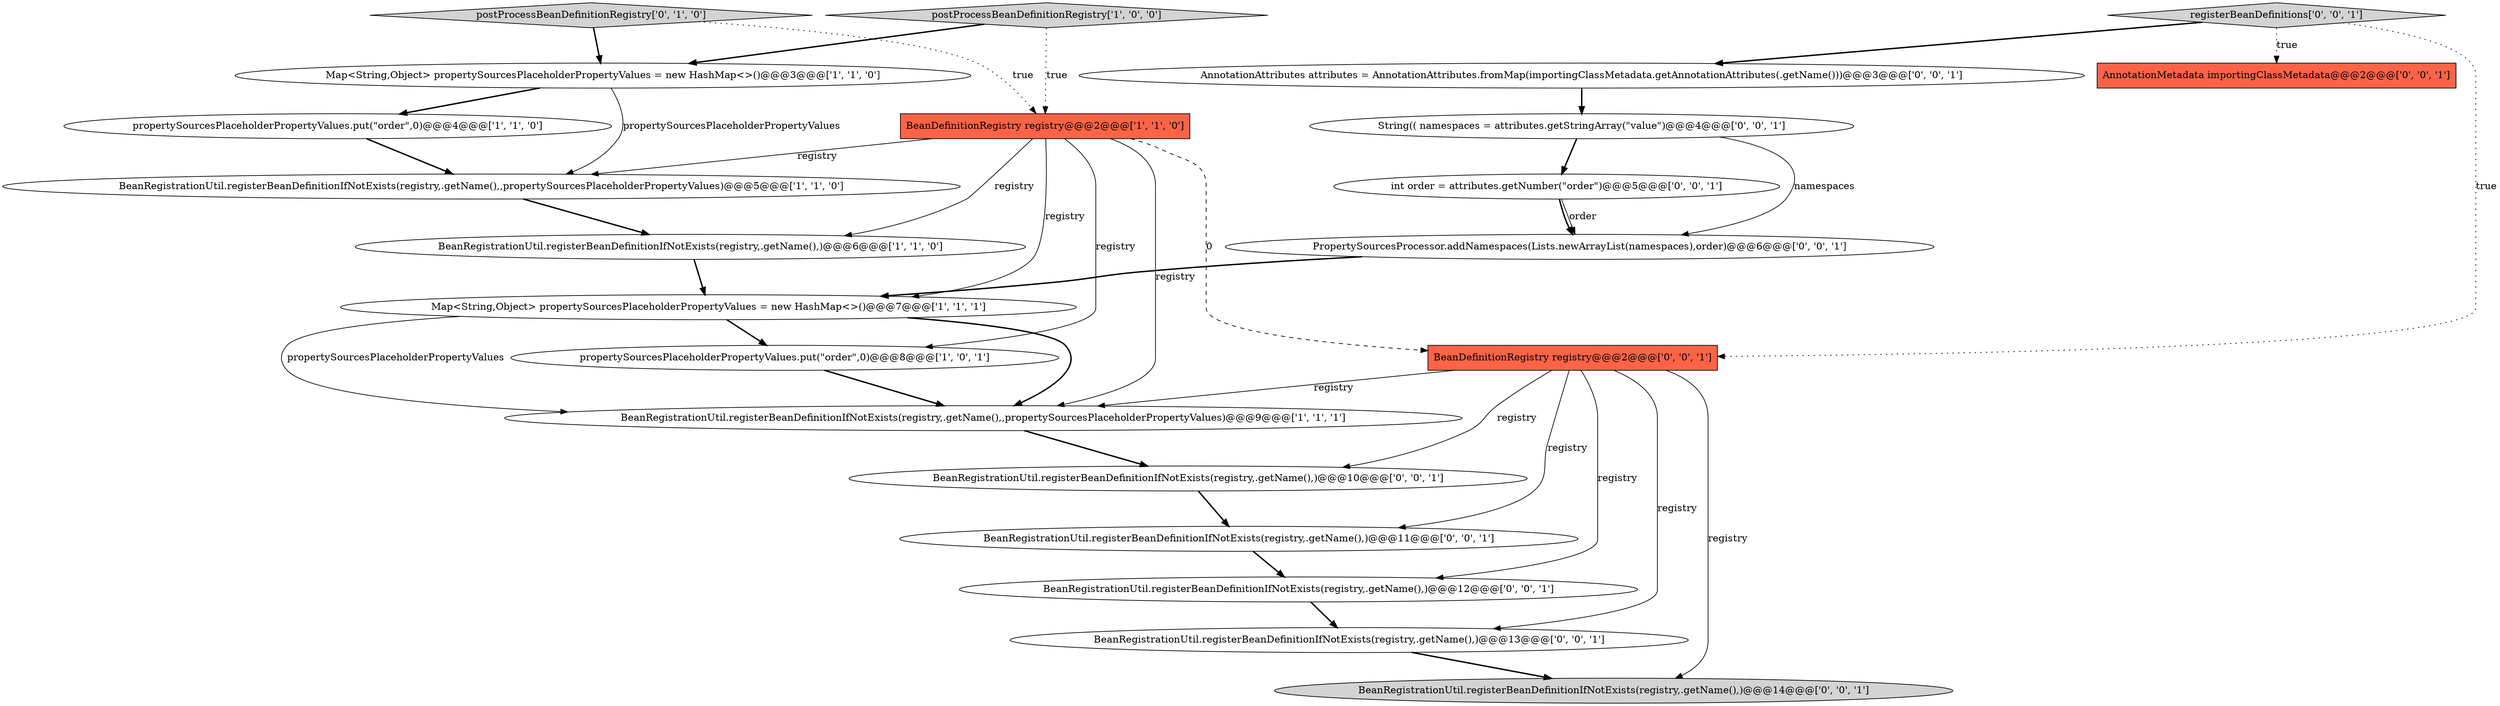 digraph {
15 [style = filled, label = "int order = attributes.getNumber(\"order\")@@@5@@@['0', '0', '1']", fillcolor = white, shape = ellipse image = "AAA0AAABBB3BBB"];
6 [style = filled, label = "propertySourcesPlaceholderPropertyValues.put(\"order\",0)@@@4@@@['1', '1', '0']", fillcolor = white, shape = ellipse image = "AAA0AAABBB1BBB"];
3 [style = filled, label = "BeanDefinitionRegistry registry@@@2@@@['1', '1', '0']", fillcolor = tomato, shape = box image = "AAA0AAABBB1BBB"];
2 [style = filled, label = "BeanRegistrationUtil.registerBeanDefinitionIfNotExists(registry,.getName(),,propertySourcesPlaceholderPropertyValues)@@@5@@@['1', '1', '0']", fillcolor = white, shape = ellipse image = "AAA0AAABBB1BBB"];
13 [style = filled, label = "BeanRegistrationUtil.registerBeanDefinitionIfNotExists(registry,.getName(),)@@@10@@@['0', '0', '1']", fillcolor = white, shape = ellipse image = "AAA0AAABBB3BBB"];
14 [style = filled, label = "BeanRegistrationUtil.registerBeanDefinitionIfNotExists(registry,.getName(),)@@@12@@@['0', '0', '1']", fillcolor = white, shape = ellipse image = "AAA0AAABBB3BBB"];
20 [style = filled, label = "registerBeanDefinitions['0', '0', '1']", fillcolor = lightgray, shape = diamond image = "AAA0AAABBB3BBB"];
8 [style = filled, label = "propertySourcesPlaceholderPropertyValues.put(\"order\",0)@@@8@@@['1', '0', '1']", fillcolor = white, shape = ellipse image = "AAA0AAABBB1BBB"];
9 [style = filled, label = "postProcessBeanDefinitionRegistry['0', '1', '0']", fillcolor = lightgray, shape = diamond image = "AAA0AAABBB2BBB"];
11 [style = filled, label = "AnnotationMetadata importingClassMetadata@@@2@@@['0', '0', '1']", fillcolor = tomato, shape = box image = "AAA0AAABBB3BBB"];
21 [style = filled, label = "BeanDefinitionRegistry registry@@@2@@@['0', '0', '1']", fillcolor = tomato, shape = box image = "AAA0AAABBB3BBB"];
10 [style = filled, label = "BeanRegistrationUtil.registerBeanDefinitionIfNotExists(registry,.getName(),)@@@11@@@['0', '0', '1']", fillcolor = white, shape = ellipse image = "AAA0AAABBB3BBB"];
16 [style = filled, label = "BeanRegistrationUtil.registerBeanDefinitionIfNotExists(registry,.getName(),)@@@13@@@['0', '0', '1']", fillcolor = white, shape = ellipse image = "AAA0AAABBB3BBB"];
17 [style = filled, label = "AnnotationAttributes attributes = AnnotationAttributes.fromMap(importingClassMetadata.getAnnotationAttributes(.getName()))@@@3@@@['0', '0', '1']", fillcolor = white, shape = ellipse image = "AAA0AAABBB3BBB"];
4 [style = filled, label = "BeanRegistrationUtil.registerBeanDefinitionIfNotExists(registry,.getName(),)@@@6@@@['1', '1', '0']", fillcolor = white, shape = ellipse image = "AAA0AAABBB1BBB"];
12 [style = filled, label = "BeanRegistrationUtil.registerBeanDefinitionIfNotExists(registry,.getName(),)@@@14@@@['0', '0', '1']", fillcolor = lightgray, shape = ellipse image = "AAA0AAABBB3BBB"];
7 [style = filled, label = "postProcessBeanDefinitionRegistry['1', '0', '0']", fillcolor = lightgray, shape = diamond image = "AAA0AAABBB1BBB"];
18 [style = filled, label = "String(( namespaces = attributes.getStringArray(\"value\")@@@4@@@['0', '0', '1']", fillcolor = white, shape = ellipse image = "AAA0AAABBB3BBB"];
5 [style = filled, label = "Map<String,Object> propertySourcesPlaceholderPropertyValues = new HashMap<>()@@@7@@@['1', '1', '1']", fillcolor = white, shape = ellipse image = "AAA0AAABBB1BBB"];
19 [style = filled, label = "PropertySourcesProcessor.addNamespaces(Lists.newArrayList(namespaces),order)@@@6@@@['0', '0', '1']", fillcolor = white, shape = ellipse image = "AAA0AAABBB3BBB"];
0 [style = filled, label = "BeanRegistrationUtil.registerBeanDefinitionIfNotExists(registry,.getName(),,propertySourcesPlaceholderPropertyValues)@@@9@@@['1', '1', '1']", fillcolor = white, shape = ellipse image = "AAA0AAABBB1BBB"];
1 [style = filled, label = "Map<String,Object> propertySourcesPlaceholderPropertyValues = new HashMap<>()@@@3@@@['1', '1', '0']", fillcolor = white, shape = ellipse image = "AAA0AAABBB1BBB"];
21->12 [style = solid, label="registry"];
5->8 [style = bold, label=""];
2->4 [style = bold, label=""];
3->2 [style = solid, label="registry"];
3->0 [style = solid, label="registry"];
14->16 [style = bold, label=""];
3->5 [style = solid, label="registry"];
19->5 [style = bold, label=""];
18->19 [style = solid, label="namespaces"];
8->0 [style = bold, label=""];
20->21 [style = dotted, label="true"];
15->19 [style = solid, label="order"];
4->5 [style = bold, label=""];
3->21 [style = dashed, label="0"];
5->0 [style = solid, label="propertySourcesPlaceholderPropertyValues"];
3->4 [style = solid, label="registry"];
15->19 [style = bold, label=""];
21->14 [style = solid, label="registry"];
3->8 [style = solid, label="registry"];
21->13 [style = solid, label="registry"];
0->13 [style = bold, label=""];
1->6 [style = bold, label=""];
21->16 [style = solid, label="registry"];
6->2 [style = bold, label=""];
16->12 [style = bold, label=""];
5->0 [style = bold, label=""];
18->15 [style = bold, label=""];
1->2 [style = solid, label="propertySourcesPlaceholderPropertyValues"];
20->17 [style = bold, label=""];
9->3 [style = dotted, label="true"];
21->10 [style = solid, label="registry"];
7->1 [style = bold, label=""];
13->10 [style = bold, label=""];
7->3 [style = dotted, label="true"];
9->1 [style = bold, label=""];
10->14 [style = bold, label=""];
21->0 [style = solid, label="registry"];
20->11 [style = dotted, label="true"];
17->18 [style = bold, label=""];
}
